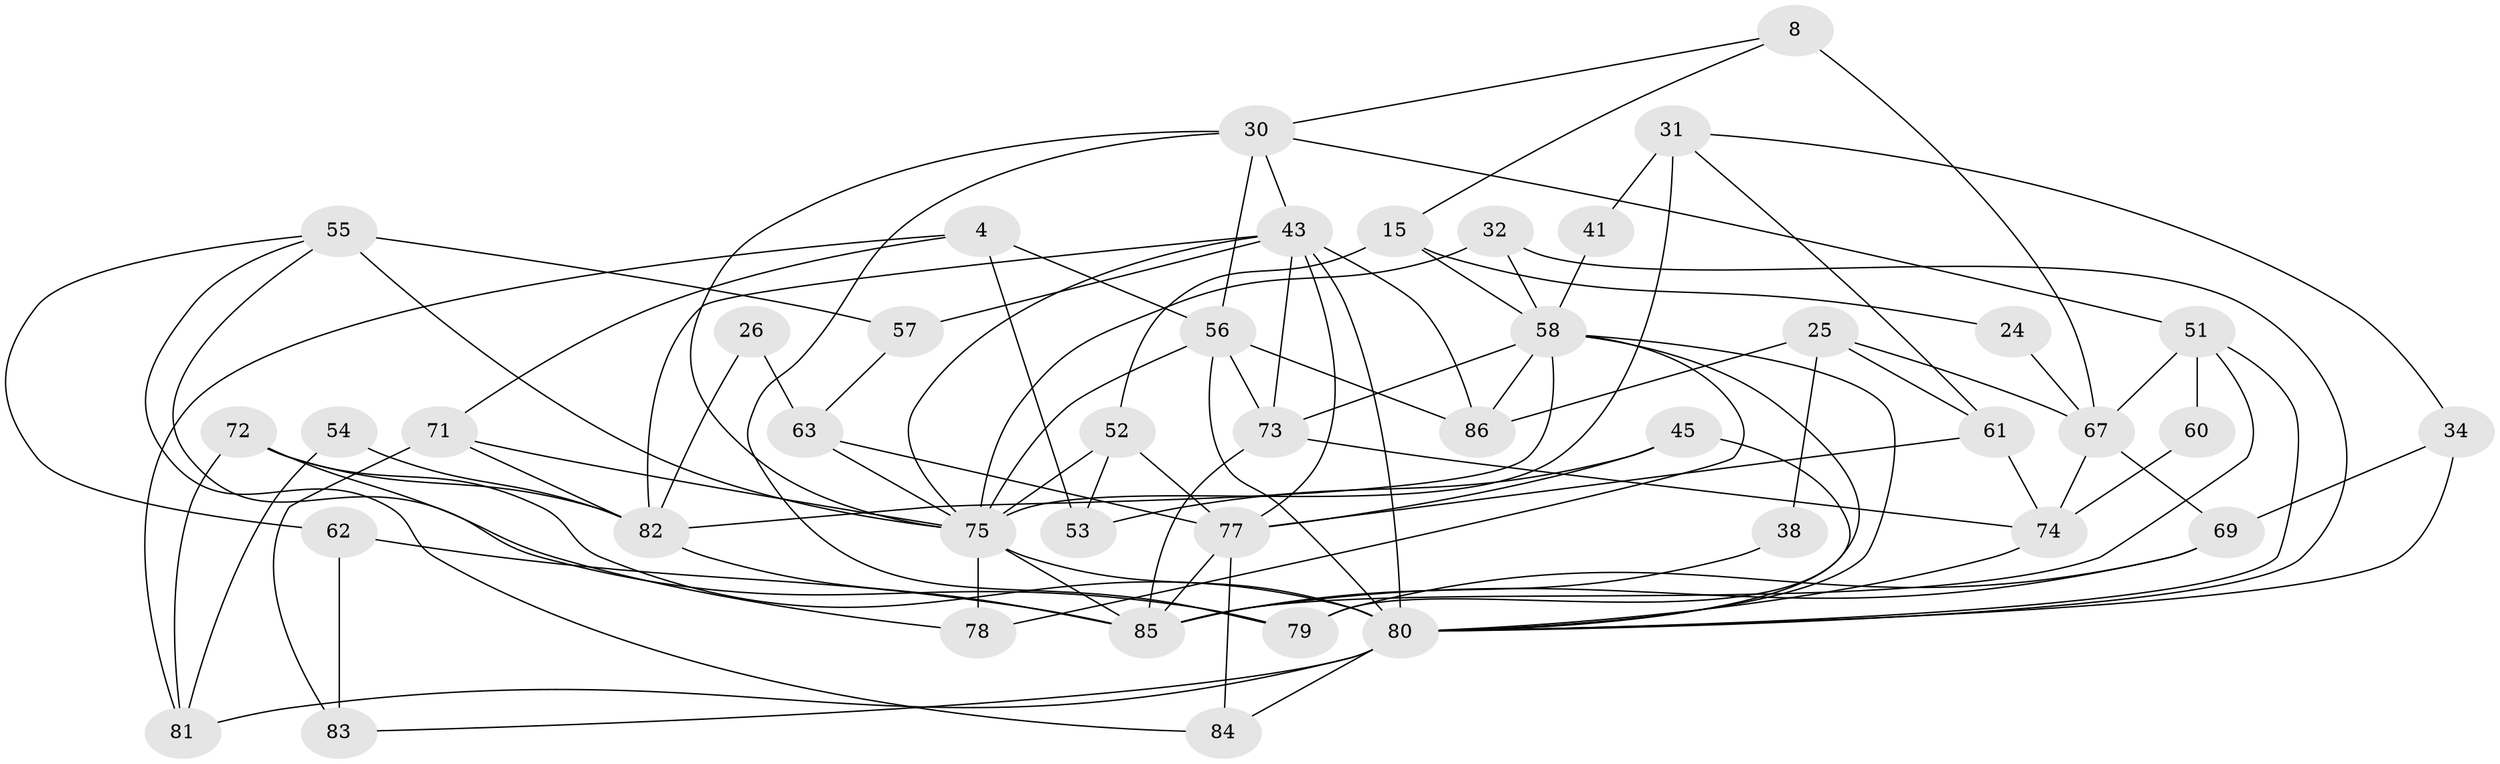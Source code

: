 // original degree distribution, {5: 0.1744186046511628, 3: 0.32558139534883723, 8: 0.046511627906976744, 2: 0.12790697674418605, 6: 0.05813953488372093, 4: 0.23255813953488372, 7: 0.03488372093023256}
// Generated by graph-tools (version 1.1) at 2025/51/03/09/25 04:51:10]
// undirected, 43 vertices, 98 edges
graph export_dot {
graph [start="1"]
  node [color=gray90,style=filled];
  4;
  8 [super="+7"];
  15;
  24;
  25;
  26;
  30 [super="+16"];
  31;
  32;
  34;
  38;
  41;
  43 [super="+12+36+35"];
  45 [super="+22"];
  51;
  52;
  53 [super="+39"];
  54;
  55 [super="+2"];
  56 [super="+19+50"];
  57;
  58 [super="+33+44"];
  60;
  61 [super="+9"];
  62;
  63;
  67 [super="+1"];
  69 [super="+37"];
  71 [super="+11"];
  72 [super="+27"];
  73 [super="+21+29"];
  74;
  75 [super="+49+66+47"];
  77 [super="+5"];
  78 [super="+46"];
  79;
  80 [super="+76"];
  81;
  82 [super="+3+70"];
  83;
  84;
  85 [super="+59+68"];
  86 [super="+64"];
  4 -- 71 [weight=2];
  4 -- 81;
  4 -- 53 [weight=2];
  4 -- 56 [weight=3];
  8 -- 15;
  8 -- 67 [weight=2];
  8 -- 30;
  15 -- 52;
  15 -- 24;
  15 -- 58;
  24 -- 67;
  25 -- 86;
  25 -- 38;
  25 -- 61;
  25 -- 67;
  26 -- 63;
  26 -- 82;
  30 -- 79;
  30 -- 43 [weight=2];
  30 -- 51;
  30 -- 56 [weight=2];
  30 -- 75;
  31 -- 75 [weight=2];
  31 -- 34;
  31 -- 41;
  31 -- 61;
  32 -- 58 [weight=3];
  32 -- 75;
  32 -- 80;
  34 -- 69;
  34 -- 80;
  38 -- 85;
  41 -- 58;
  43 -- 77 [weight=2];
  43 -- 82;
  43 -- 86;
  43 -- 57;
  43 -- 75;
  43 -- 73;
  43 -- 80 [weight=2];
  45 -- 53;
  45 -- 77;
  45 -- 80;
  51 -- 60;
  51 -- 67;
  51 -- 85;
  51 -- 80;
  52 -- 53;
  52 -- 77;
  52 -- 75;
  54 -- 81;
  54 -- 82;
  55 -- 84;
  55 -- 62;
  55 -- 57;
  55 -- 75 [weight=2];
  55 -- 79;
  56 -- 73;
  56 -- 86 [weight=2];
  56 -- 75 [weight=3];
  56 -- 80;
  57 -- 63;
  58 -- 79 [weight=2];
  58 -- 86 [weight=3];
  58 -- 73;
  58 -- 78 [weight=2];
  58 -- 82 [weight=2];
  58 -- 80;
  60 -- 74;
  61 -- 74;
  61 -- 77;
  62 -- 83;
  62 -- 85;
  63 -- 77;
  63 -- 75;
  67 -- 74;
  67 -- 69;
  69 -- 85 [weight=2];
  69 -- 79;
  71 -- 83;
  71 -- 82;
  71 -- 75 [weight=2];
  72 -- 78 [weight=2];
  72 -- 80;
  72 -- 81;
  72 -- 82;
  73 -- 85;
  73 -- 74;
  74 -- 80;
  75 -- 78 [weight=2];
  75 -- 85 [weight=3];
  75 -- 80 [weight=3];
  77 -- 84;
  77 -- 85 [weight=2];
  80 -- 83;
  80 -- 81;
  80 -- 84;
  82 -- 85 [weight=2];
}
